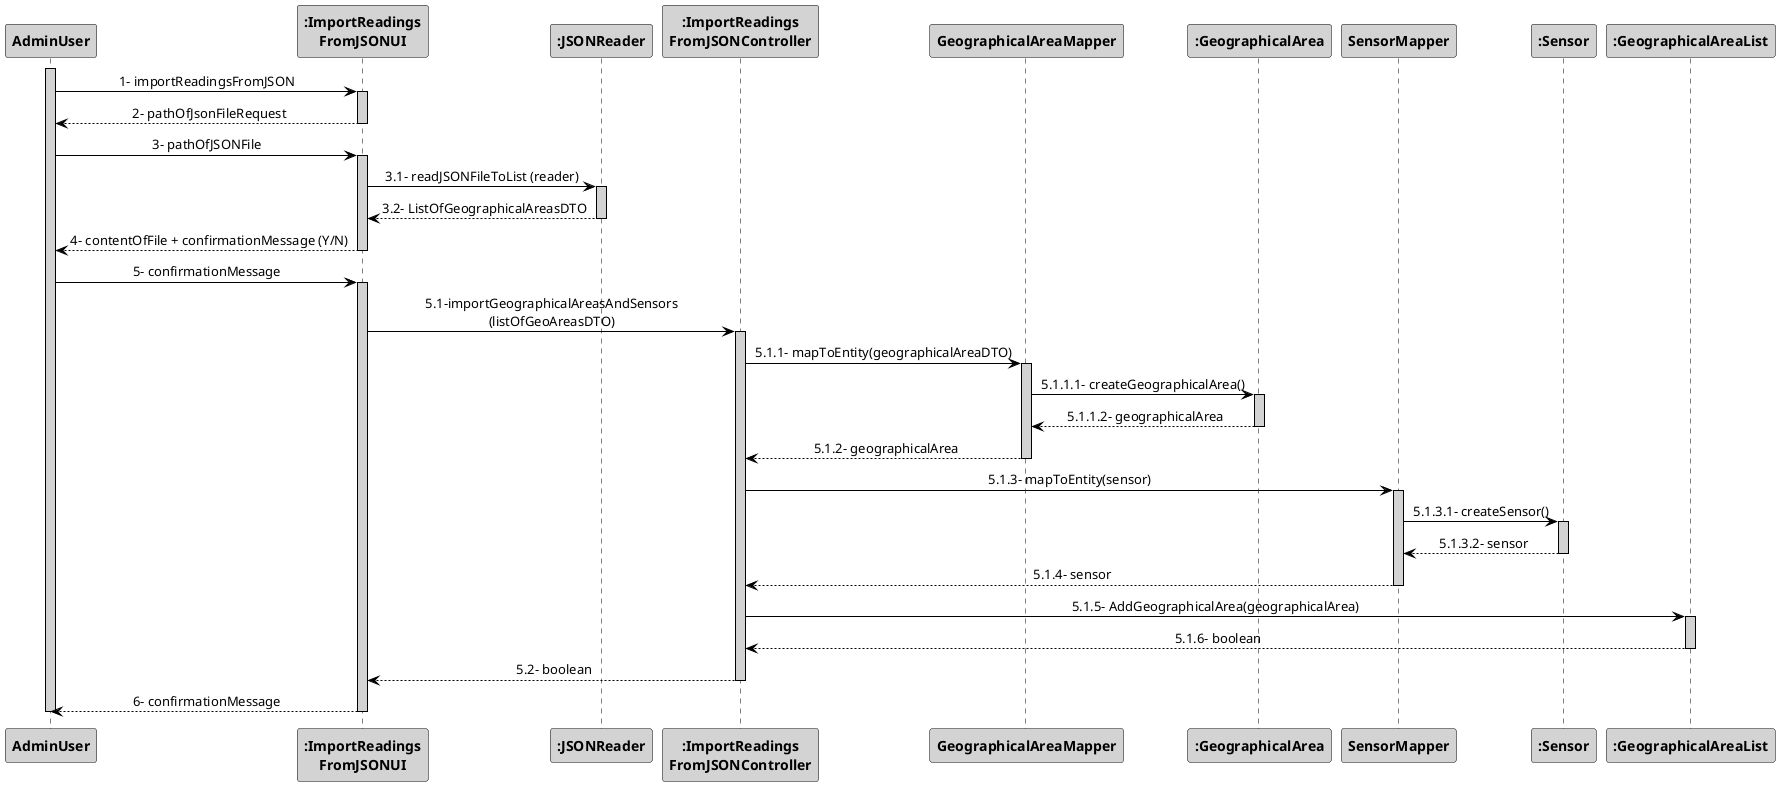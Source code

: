 @startuml
skinparam sequenceMessageAlign center
skinparam sequence {
	ArrowColor Black
	ActorBorderColor DarkBlue
	LifeLineBorderColor black
	LifeLineBackgroundColor LightGrey

	ParticipantBorderColor Black
	ParticipantBackgroundColor LightGrey
	ParticipantFontStyle Bold

	ActorBackgroundColor DimGrey
	ActorFontColor DeepSkyBlue
	ActorFontStyle Bold
	ActorFontSize 17
	ActorFontName Aapex
}
activate AdminUser
actor AdminUser

AdminUser -> ":ImportReadings\nFromJSONUI": 1- importReadingsFromJSON
activate ":ImportReadings\nFromJSONUI"
AdminUser <-- ":ImportReadings\nFromJSONUI": 2- pathOfJsonFileRequest
deactivate ":ImportReadings\nFromJSONUI"
AdminUser -> ":ImportReadings\nFromJSONUI": 3- pathOfJSONFile
activate ":ImportReadings\nFromJSONUI"
":ImportReadings\nFromJSONUI" -> ":JSONReader" : 3.1- readJSONFileToList (reader)
activate ":JSONReader"
":ImportReadings\nFromJSONUI" <-- ":JSONReader" : 3.2- ListOfGeographicalAreasDTO
deactivate ":JSONReader"
AdminUser <-- ":ImportReadings\nFromJSONUI": 4- contentOfFile + confirmationMessage (Y/N)
deactivate ":ImportReadings\nFromJSONUI"
AdminUser -> ":ImportReadings\nFromJSONUI": 5- confirmationMessage
activate ":ImportReadings\nFromJSONUI"
":ImportReadings\nFromJSONUI" -> ":ImportReadings\nFromJSONController": 5.1-importGeographicalAreasAndSensors\n(listOfGeoAreasDTO)
activate ":ImportReadings\nFromJSONController"
":ImportReadings\nFromJSONController" -> "GeographicalAreaMapper" : 5.1.1- mapToEntity(geographicalAreaDTO)
activate "GeographicalAreaMapper"
"GeographicalAreaMapper" -> ":GeographicalArea" : 5.1.1.1- createGeographicalArea()
activate ":GeographicalArea"
"GeographicalAreaMapper" <-- ":GeographicalArea" : 5.1.1.2- geographicalArea
deactivate ":GeographicalArea"
":ImportReadings\nFromJSONController" <-- "GeographicalAreaMapper" : 5.1.2- geographicalArea
deactivate "GeographicalAreaMapper"
":ImportReadings\nFromJSONController" -> "SensorMapper" : 5.1.3- mapToEntity(sensor)
activate "SensorMapper"
"SensorMapper" -> ":Sensor" : 5.1.3.1- createSensor()
activate ":Sensor"
"SensorMapper" <-- ":Sensor" : 5.1.3.2- sensor
deactivate ":Sensor"
":ImportReadings\nFromJSONController" <-- "SensorMapper" : 5.1.4- sensor
 deactivate "SensorMapper"
":ImportReadings\nFromJSONController"  -> ":GeographicalAreaList" : 5.1.5- AddGeographicalArea(geographicalArea)
activate ":GeographicalAreaList"
":ImportReadings\nFromJSONController" <-- ":GeographicalAreaList" : 5.1.6- boolean
deactivate ":GeographicalAreaList"
":ImportReadings\nFromJSONUI" <-- ":ImportReadings\nFromJSONController": 5.2- boolean
deactivate ":ImportReadings\nFromJSONController"
AdminUser <-- ":ImportReadings\nFromJSONUI": 6- confirmationMessage
deactivate ":ImportReadings\nFromJSONUI"
deactivate AdminUser

@enduml